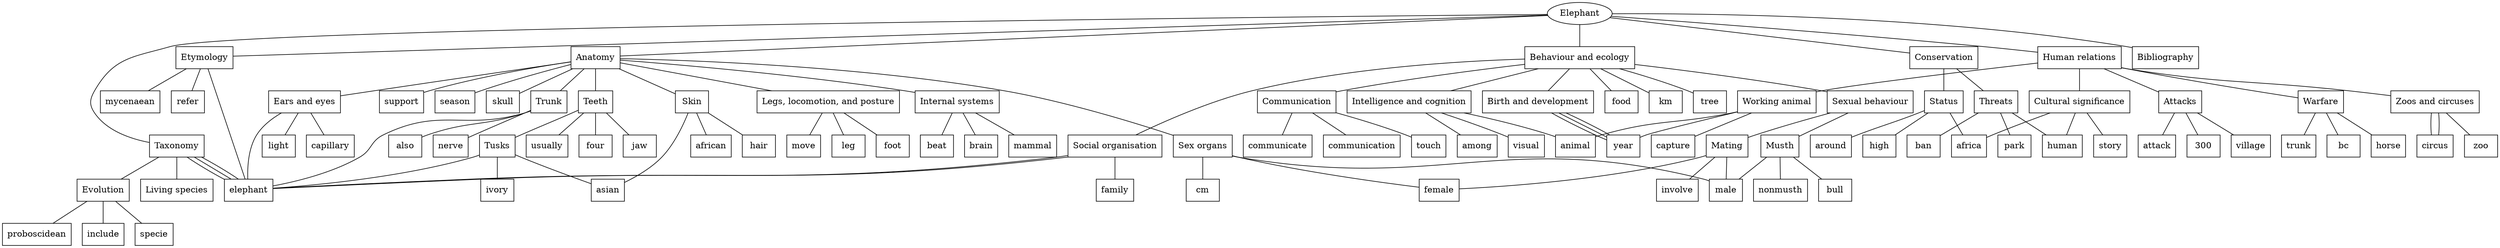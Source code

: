 graph Elephant {
	node [shape=ellipse]
	Elephant
	node [shape=box]
	Etymology
	Elephant -- Etymology
	elephant
	Etymology -- elephant
	refer
	Etymology -- refer
	mycenaean
	Etymology -- mycenaean
	Taxonomy
	Elephant -- Taxonomy
	elephant
	Taxonomy -- elephant
	elephant
	Taxonomy -- elephant
	elephant
	Taxonomy -- elephant
	Evolution
	Taxonomy -- Evolution
	proboscidean
	Evolution -- proboscidean
	include
	Evolution -- include
	specie
	Evolution -- specie
	"Living species"
	Taxonomy -- "Living species"
	Anatomy
	Elephant -- Anatomy
	support
	Anatomy -- support
	season
	Anatomy -- season
	skull
	Anatomy -- skull
	"Ears and eyes"
	Anatomy -- "Ears and eyes"
	light
	"Ears and eyes" -- light
	elephant
	"Ears and eyes" -- elephant
	capillary
	"Ears and eyes" -- capillary
	Trunk
	Anatomy -- Trunk
	also
	Trunk -- also
	elephant
	Trunk -- elephant
	nerve
	Trunk -- nerve
	Teeth
	Anatomy -- Teeth
	usually
	Teeth -- usually
	four
	Teeth -- four
	jaw
	Teeth -- jaw
	Tusks
	Teeth -- Tusks
	asian
	Tusks -- asian
	ivory
	Tusks -- ivory
	elephant
	Tusks -- elephant
	Skin
	Anatomy -- Skin
	african
	Skin -- african
	hair
	Skin -- hair
	asian
	Skin -- asian
	"Legs, locomotion, and posture"
	Anatomy -- "Legs, locomotion, and posture"
	move
	"Legs, locomotion, and posture" -- move
	leg
	"Legs, locomotion, and posture" -- leg
	foot
	"Legs, locomotion, and posture" -- foot
	"Internal systems"
	Anatomy -- "Internal systems"
	beat
	"Internal systems" -- beat
	brain
	"Internal systems" -- brain
	mammal
	"Internal systems" -- mammal
	"Sex organs"
	Anatomy -- "Sex organs"
	cm
	"Sex organs" -- cm
	female
	"Sex organs" -- female
	male
	"Sex organs" -- male
	"Behaviour and ecology"
	Elephant -- "Behaviour and ecology"
	food
	"Behaviour and ecology" -- food
	km
	"Behaviour and ecology" -- km
	tree
	"Behaviour and ecology" -- tree
	"Social organisation"
	"Behaviour and ecology" -- "Social organisation"
	family
	"Social organisation" -- family
	elephant
	"Social organisation" -- elephant
	elephant
	"Social organisation" -- elephant
	"Sexual behaviour"
	"Behaviour and ecology" -- "Sexual behaviour"
	Musth
	"Sexual behaviour" -- Musth
	male
	Musth -- male
	nonmusth
	Musth -- nonmusth
	bull
	Musth -- bull
	Mating
	"Sexual behaviour" -- Mating
	male
	Mating -- male
	female
	Mating -- female
	involve
	Mating -- involve
	"Birth and development"
	"Behaviour and ecology" -- "Birth and development"
	year
	"Birth and development" -- year
	year
	"Birth and development" -- year
	year
	"Birth and development" -- year
	Communication
	"Behaviour and ecology" -- Communication
	communication
	Communication -- communication
	touch
	Communication -- touch
	communicate
	Communication -- communicate
	"Intelligence and cognition"
	"Behaviour and ecology" -- "Intelligence and cognition"
	animal
	"Intelligence and cognition" -- animal
	among
	"Intelligence and cognition" -- among
	visual
	"Intelligence and cognition" -- visual
	Conservation
	Elephant -- Conservation
	Status
	Conservation -- Status
	high
	Status -- high
	africa
	Status -- africa
	around
	Status -- around
	Threats
	Conservation -- Threats
	ban
	Threats -- ban
	human
	Threats -- human
	park
	Threats -- park
	"Human relations"
	Elephant -- "Human relations"
	"Working animal"
	"Human relations" -- "Working animal"
	year
	"Working animal" -- year
	animal
	"Working animal" -- animal
	capture
	"Working animal" -- capture
	Warfare
	"Human relations" -- Warfare
	trunk
	Warfare -- trunk
	bc
	Warfare -- bc
	horse
	Warfare -- horse
	"Zoos and circuses"
	"Human relations" -- "Zoos and circuses"
	circus
	"Zoos and circuses" -- circus
	circus
	"Zoos and circuses" -- circus
	zoo
	"Zoos and circuses" -- zoo
	Attacks
	"Human relations" -- Attacks
	attack
	Attacks -- attack
	300
	Attacks -- 300
	village
	Attacks -- village
	"Cultural significance"
	"Human relations" -- "Cultural significance"
	story
	"Cultural significance" -- story
	human
	"Cultural significance" -- human
	africa
	"Cultural significance" -- africa
	Bibliography
	Elephant -- Bibliography
}
